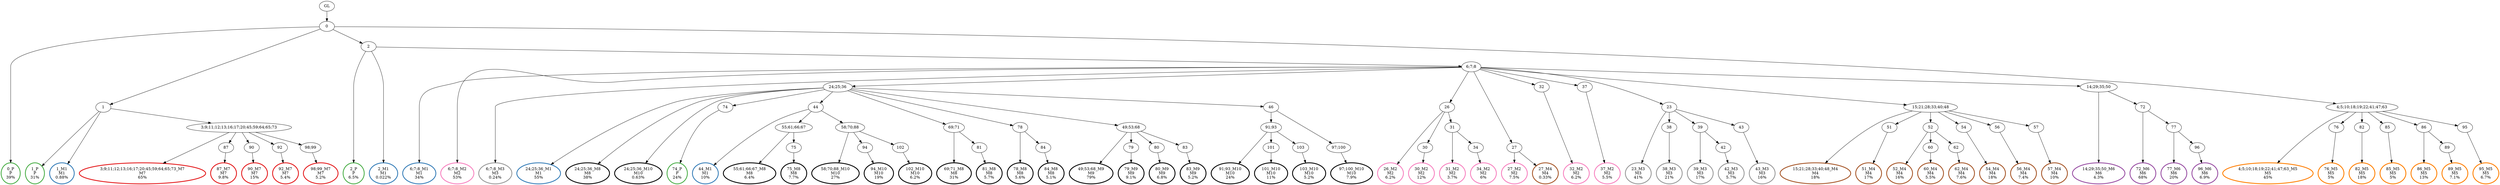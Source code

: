 digraph T {
	{
		rank=same
		126 [penwidth=3,colorscheme=set19,color=3,label="0_P\nP\n39%"]
		124 [penwidth=3,colorscheme=set19,color=3,label="1_P\nP\n31%"]
		122 [penwidth=3,colorscheme=set19,color=3,label="2_P\nP\n6.5%"]
		118 [penwidth=3,colorscheme=set19,color=3,label="74_P\nP\n24%"]
		117 [penwidth=3,colorscheme=set19,color=2,label="1_M1\nM1\n0.88%"]
		116 [penwidth=3,colorscheme=set19,color=2,label="2_M1\nM1\n0.022%"]
		115 [penwidth=3,colorscheme=set19,color=2,label="6;7;8_M1\nM1\n34%"]
		114 [penwidth=3,colorscheme=set19,color=2,label="24;25;36_M1\nM1\n55%"]
		112 [penwidth=3,colorscheme=set19,color=2,label="44_M1\nM1\n10%"]
		111 [penwidth=3,colorscheme=set19,color=8,label="6;7;8_M2\nM2\n53%"]
		109 [penwidth=3,colorscheme=set19,color=8,label="26_M2\nM2\n6.2%"]
		107 [penwidth=3,colorscheme=set19,color=8,label="30_M2\nM2\n12%"]
		105 [penwidth=3,colorscheme=set19,color=8,label="31_M2\nM2\n3.7%"]
		103 [penwidth=3,colorscheme=set19,color=8,label="34_M2\nM2\n6%"]
		101 [penwidth=3,colorscheme=set19,color=8,label="27_M2\nM2\n7.5%"]
		99 [penwidth=3,colorscheme=set19,color=8,label="32_M2\nM2\n6.2%"]
		97 [penwidth=3,colorscheme=set19,color=8,label="37_M2\nM2\n5.5%"]
		96 [penwidth=3,colorscheme=set19,color=9,label="6;7;8_M3\nM3\n0.24%"]
		94 [penwidth=3,colorscheme=set19,color=9,label="23_M3\nM3\n41%"]
		92 [penwidth=3,colorscheme=set19,color=9,label="38_M3\nM3\n21%"]
		90 [penwidth=3,colorscheme=set19,color=9,label="39_M3\nM3\n17%"]
		88 [penwidth=3,colorscheme=set19,color=9,label="42_M3\nM3\n5.7%"]
		86 [penwidth=3,colorscheme=set19,color=9,label="43_M3\nM3\n16%"]
		84 [penwidth=3,colorscheme=set19,color=7,label="15;21;28;33;40;48_M4\nM4\n18%"]
		82 [penwidth=3,colorscheme=set19,color=7,label="51_M4\nM4\n17%"]
		80 [penwidth=3,colorscheme=set19,color=7,label="52_M4\nM4\n16%"]
		78 [penwidth=3,colorscheme=set19,color=7,label="60_M4\nM4\n5.5%"]
		76 [penwidth=3,colorscheme=set19,color=7,label="62_M4\nM4\n7.6%"]
		74 [penwidth=3,colorscheme=set19,color=7,label="54_M4\nM4\n18%"]
		72 [penwidth=3,colorscheme=set19,color=7,label="56_M4\nM4\n7.4%"]
		70 [penwidth=3,colorscheme=set19,color=7,label="57_M4\nM4\n10%"]
		69 [penwidth=3,colorscheme=set19,color=7,label="27_M4\nM4\n0.33%"]
		67 [penwidth=3,colorscheme=set19,color=5,label="4;5;10;18;19;22;41;47;63_M5\nM5\n45%"]
		65 [penwidth=3,colorscheme=set19,color=5,label="76_M5\nM5\n5%"]
		63 [penwidth=3,colorscheme=set19,color=5,label="82_M5\nM5\n18%"]
		61 [penwidth=3,colorscheme=set19,color=5,label="85_M5\nM5\n5%"]
		59 [penwidth=3,colorscheme=set19,color=5,label="86_M5\nM5\n13%"]
		57 [penwidth=3,colorscheme=set19,color=5,label="89_M5\nM5\n7.1%"]
		55 [penwidth=3,colorscheme=set19,color=5,label="95_M5\nM5\n6.7%"]
		53 [penwidth=3,colorscheme=set19,color=4,label="14;29;35;50_M6\nM6\n4.3%"]
		51 [penwidth=3,colorscheme=set19,color=4,label="72_M6\nM6\n68%"]
		49 [penwidth=3,colorscheme=set19,color=4,label="77_M6\nM6\n20%"]
		47 [penwidth=3,colorscheme=set19,color=4,label="96_M6\nM6\n6.9%"]
		45 [penwidth=3,colorscheme=set19,color=1,label="3;9;11;12;13;16;17;20;45;59;64;65;73_M7\nM7\n65%"]
		43 [penwidth=3,colorscheme=set19,color=1,label="87_M7\nM7\n9.8%"]
		41 [penwidth=3,colorscheme=set19,color=1,label="90_M7\nM7\n15%"]
		39 [penwidth=3,colorscheme=set19,color=1,label="92_M7\nM7\n5.4%"]
		37 [penwidth=3,colorscheme=set19,color=1,label="98;99_M7\nM7\n5.2%"]
		36 [penwidth=3,colorscheme=set19,color=10,label="24;25;36_M8\nM8\n38%"]
		34 [penwidth=3,colorscheme=set19,color=10,label="55;61;66;67_M8\nM8\n6.4%"]
		32 [penwidth=3,colorscheme=set19,color=10,label="75_M8\nM8\n7.7%"]
		30 [penwidth=3,colorscheme=set19,color=10,label="69;71_M8\nM8\n31%"]
		28 [penwidth=3,colorscheme=set19,color=10,label="81_M8\nM8\n5.7%"]
		26 [penwidth=3,colorscheme=set19,color=10,label="78_M8\nM8\n5.6%"]
		24 [penwidth=3,colorscheme=set19,color=10,label="84_M8\nM8\n5.1%"]
		22 [penwidth=3,colorscheme=set19,color=21,label="49;53;68_M9\nM9\n79%"]
		20 [penwidth=3,colorscheme=set19,color=21,label="79_M9\nM9\n9.1%"]
		18 [penwidth=3,colorscheme=set19,color=21,label="80_M9\nM9\n6.8%"]
		16 [penwidth=3,colorscheme=set19,color=21,label="83_M9\nM9\n5.2%"]
		15 [penwidth=3,colorscheme=set19,color=21,label="24;25;36_M10\nM10\n0.63%"]
		13 [penwidth=3,colorscheme=set19,color=21,label="58;70;88_M10\nM10\n27%"]
		11 [penwidth=3,colorscheme=set19,color=21,label="94_M10\nM10\n19%"]
		9 [penwidth=3,colorscheme=set19,color=21,label="102_M10\nM10\n6.2%"]
		6 [penwidth=3,colorscheme=set19,color=21,label="91;93_M10\nM10\n24%"]
		4 [penwidth=3,colorscheme=set19,color=21,label="101_M10\nM10\n11%"]
		2 [penwidth=3,colorscheme=set19,color=21,label="103_M10\nM10\n5.2%"]
		0 [penwidth=3,colorscheme=set19,color=21,label="97;100_M10\nM10\n7.9%"]
	}
	128 [label="GL"]
	127 [label="0"]
	125 [label="1"]
	123 [label="2"]
	121 [label="6;7;8"]
	120 [label="24;25;36"]
	119 [label="74"]
	113 [label="44"]
	110 [label="26"]
	108 [label="30"]
	106 [label="31"]
	104 [label="34"]
	102 [label="27"]
	100 [label="32"]
	98 [label="37"]
	95 [label="23"]
	93 [label="38"]
	91 [label="39"]
	89 [label="42"]
	87 [label="43"]
	85 [label="15;21;28;33;40;48"]
	83 [label="51"]
	81 [label="52"]
	79 [label="60"]
	77 [label="62"]
	75 [label="54"]
	73 [label="56"]
	71 [label="57"]
	68 [label="4;5;10;18;19;22;41;47;63"]
	66 [label="76"]
	64 [label="82"]
	62 [label="85"]
	60 [label="86"]
	58 [label="89"]
	56 [label="95"]
	54 [label="14;29;35;50"]
	52 [label="72"]
	50 [label="77"]
	48 [label="96"]
	46 [label="3;9;11;12;13;16;17;20;45;59;64;65;73"]
	44 [label="87"]
	42 [label="90"]
	40 [label="92"]
	38 [label="98;99"]
	35 [label="55;61;66;67"]
	33 [label="75"]
	31 [label="69;71"]
	29 [label="81"]
	27 [label="78"]
	25 [label="84"]
	23 [label="49;53;68"]
	21 [label="79"]
	19 [label="80"]
	17 [label="83"]
	14 [label="58;70;88"]
	12 [label="94"]
	10 [label="102"]
	8 [label="46"]
	7 [label="91;93"]
	5 [label="101"]
	3 [label="103"]
	1 [label="97;100"]
	128 -> 127
	127 -> 126
	127 -> 125
	127 -> 123
	127 -> 68
	125 -> 124
	125 -> 117
	125 -> 46
	123 -> 122
	123 -> 121
	123 -> 116
	121 -> 120
	121 -> 115
	121 -> 111
	121 -> 110
	121 -> 102
	121 -> 100
	121 -> 98
	121 -> 96
	121 -> 95
	121 -> 85
	121 -> 54
	120 -> 119
	120 -> 114
	120 -> 113
	120 -> 36
	120 -> 31
	120 -> 27
	120 -> 23
	120 -> 15
	120 -> 8
	119 -> 118
	113 -> 112
	113 -> 35
	113 -> 14
	110 -> 109
	110 -> 108
	110 -> 106
	108 -> 107
	106 -> 105
	106 -> 104
	104 -> 103
	102 -> 101
	102 -> 69
	100 -> 99
	98 -> 97
	95 -> 94
	95 -> 93
	95 -> 91
	95 -> 87
	93 -> 92
	91 -> 90
	91 -> 89
	89 -> 88
	87 -> 86
	85 -> 84
	85 -> 83
	85 -> 81
	85 -> 75
	85 -> 73
	85 -> 71
	83 -> 82
	81 -> 80
	81 -> 79
	81 -> 77
	79 -> 78
	77 -> 76
	75 -> 74
	73 -> 72
	71 -> 70
	68 -> 67
	68 -> 66
	68 -> 64
	68 -> 62
	68 -> 60
	68 -> 56
	66 -> 65
	64 -> 63
	62 -> 61
	60 -> 59
	60 -> 58
	58 -> 57
	56 -> 55
	54 -> 53
	54 -> 52
	52 -> 51
	52 -> 50
	50 -> 49
	50 -> 48
	48 -> 47
	46 -> 45
	46 -> 44
	46 -> 42
	46 -> 40
	46 -> 38
	44 -> 43
	42 -> 41
	40 -> 39
	38 -> 37
	35 -> 34
	35 -> 33
	33 -> 32
	31 -> 30
	31 -> 29
	29 -> 28
	27 -> 26
	27 -> 25
	25 -> 24
	23 -> 22
	23 -> 21
	23 -> 19
	23 -> 17
	21 -> 20
	19 -> 18
	17 -> 16
	14 -> 13
	14 -> 12
	14 -> 10
	12 -> 11
	10 -> 9
	8 -> 7
	8 -> 1
	7 -> 6
	7 -> 5
	7 -> 3
	5 -> 4
	3 -> 2
	1 -> 0
}
